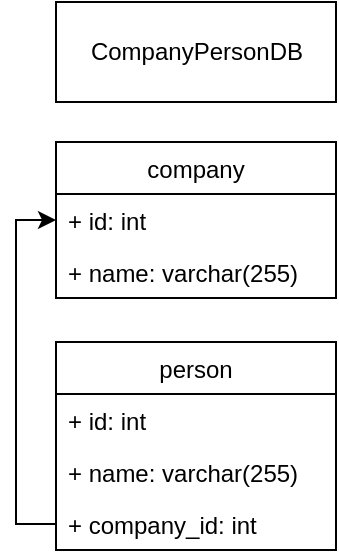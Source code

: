 <mxfile version="20.4.0" type="device"><diagram id="7E35xkx1AfRuKYozaeMz" name="Страница 1"><mxGraphModel dx="1209" dy="674" grid="1" gridSize="10" guides="1" tooltips="1" connect="1" arrows="1" fold="1" page="1" pageScale="1" pageWidth="827" pageHeight="1169" math="0" shadow="0"><root><mxCell id="0"/><mxCell id="1" parent="0"/><mxCell id="cSbKR6ceNdH3hv93n5Py-2" value="CompanyPersonDB" style="html=1;" parent="1" vertex="1"><mxGeometry x="40" y="30" width="140" height="50" as="geometry"/></mxCell><mxCell id="cSbKR6ceNdH3hv93n5Py-5" value="company" style="swimlane;fontStyle=0;childLayout=stackLayout;horizontal=1;startSize=26;fillColor=none;horizontalStack=0;resizeParent=1;resizeParentMax=0;resizeLast=0;collapsible=1;marginBottom=0;" parent="1" vertex="1"><mxGeometry x="40" y="100" width="140" height="78" as="geometry"/></mxCell><mxCell id="cSbKR6ceNdH3hv93n5Py-6" value="+ id: int" style="text;strokeColor=none;fillColor=none;align=left;verticalAlign=top;spacingLeft=4;spacingRight=4;overflow=hidden;rotatable=0;points=[[0,0.5],[1,0.5]];portConstraint=eastwest;" parent="cSbKR6ceNdH3hv93n5Py-5" vertex="1"><mxGeometry y="26" width="140" height="26" as="geometry"/></mxCell><mxCell id="cSbKR6ceNdH3hv93n5Py-7" value="+ name: varchar(255)" style="text;strokeColor=none;fillColor=none;align=left;verticalAlign=top;spacingLeft=4;spacingRight=4;overflow=hidden;rotatable=0;points=[[0,0.5],[1,0.5]];portConstraint=eastwest;" parent="cSbKR6ceNdH3hv93n5Py-5" vertex="1"><mxGeometry y="52" width="140" height="26" as="geometry"/></mxCell><mxCell id="cSbKR6ceNdH3hv93n5Py-9" value="person" style="swimlane;fontStyle=0;childLayout=stackLayout;horizontal=1;startSize=26;fillColor=none;horizontalStack=0;resizeParent=1;resizeParentMax=0;resizeLast=0;collapsible=1;marginBottom=0;" parent="1" vertex="1"><mxGeometry x="40" y="200" width="140" height="104" as="geometry"/></mxCell><mxCell id="cSbKR6ceNdH3hv93n5Py-10" value="+ id: int" style="text;strokeColor=none;fillColor=none;align=left;verticalAlign=top;spacingLeft=4;spacingRight=4;overflow=hidden;rotatable=0;points=[[0,0.5],[1,0.5]];portConstraint=eastwest;" parent="cSbKR6ceNdH3hv93n5Py-9" vertex="1"><mxGeometry y="26" width="140" height="26" as="geometry"/></mxCell><mxCell id="cSbKR6ceNdH3hv93n5Py-11" value="+ name: varchar(255)" style="text;strokeColor=none;fillColor=none;align=left;verticalAlign=top;spacingLeft=4;spacingRight=4;overflow=hidden;rotatable=0;points=[[0,0.5],[1,0.5]];portConstraint=eastwest;" parent="cSbKR6ceNdH3hv93n5Py-9" vertex="1"><mxGeometry y="52" width="140" height="26" as="geometry"/></mxCell><mxCell id="cSbKR6ceNdH3hv93n5Py-12" value="+ company_id: int" style="text;strokeColor=none;fillColor=none;align=left;verticalAlign=top;spacingLeft=4;spacingRight=4;overflow=hidden;rotatable=0;points=[[0,0.5],[1,0.5]];portConstraint=eastwest;" parent="cSbKR6ceNdH3hv93n5Py-9" vertex="1"><mxGeometry y="78" width="140" height="26" as="geometry"/></mxCell><mxCell id="cSbKR6ceNdH3hv93n5Py-13" style="edgeStyle=orthogonalEdgeStyle;rounded=0;orthogonalLoop=1;jettySize=auto;html=1;exitX=0;exitY=0.5;exitDx=0;exitDy=0;entryX=0;entryY=0.5;entryDx=0;entryDy=0;" parent="1" source="cSbKR6ceNdH3hv93n5Py-12" target="cSbKR6ceNdH3hv93n5Py-6" edge="1"><mxGeometry relative="1" as="geometry"/></mxCell></root></mxGraphModel></diagram></mxfile>